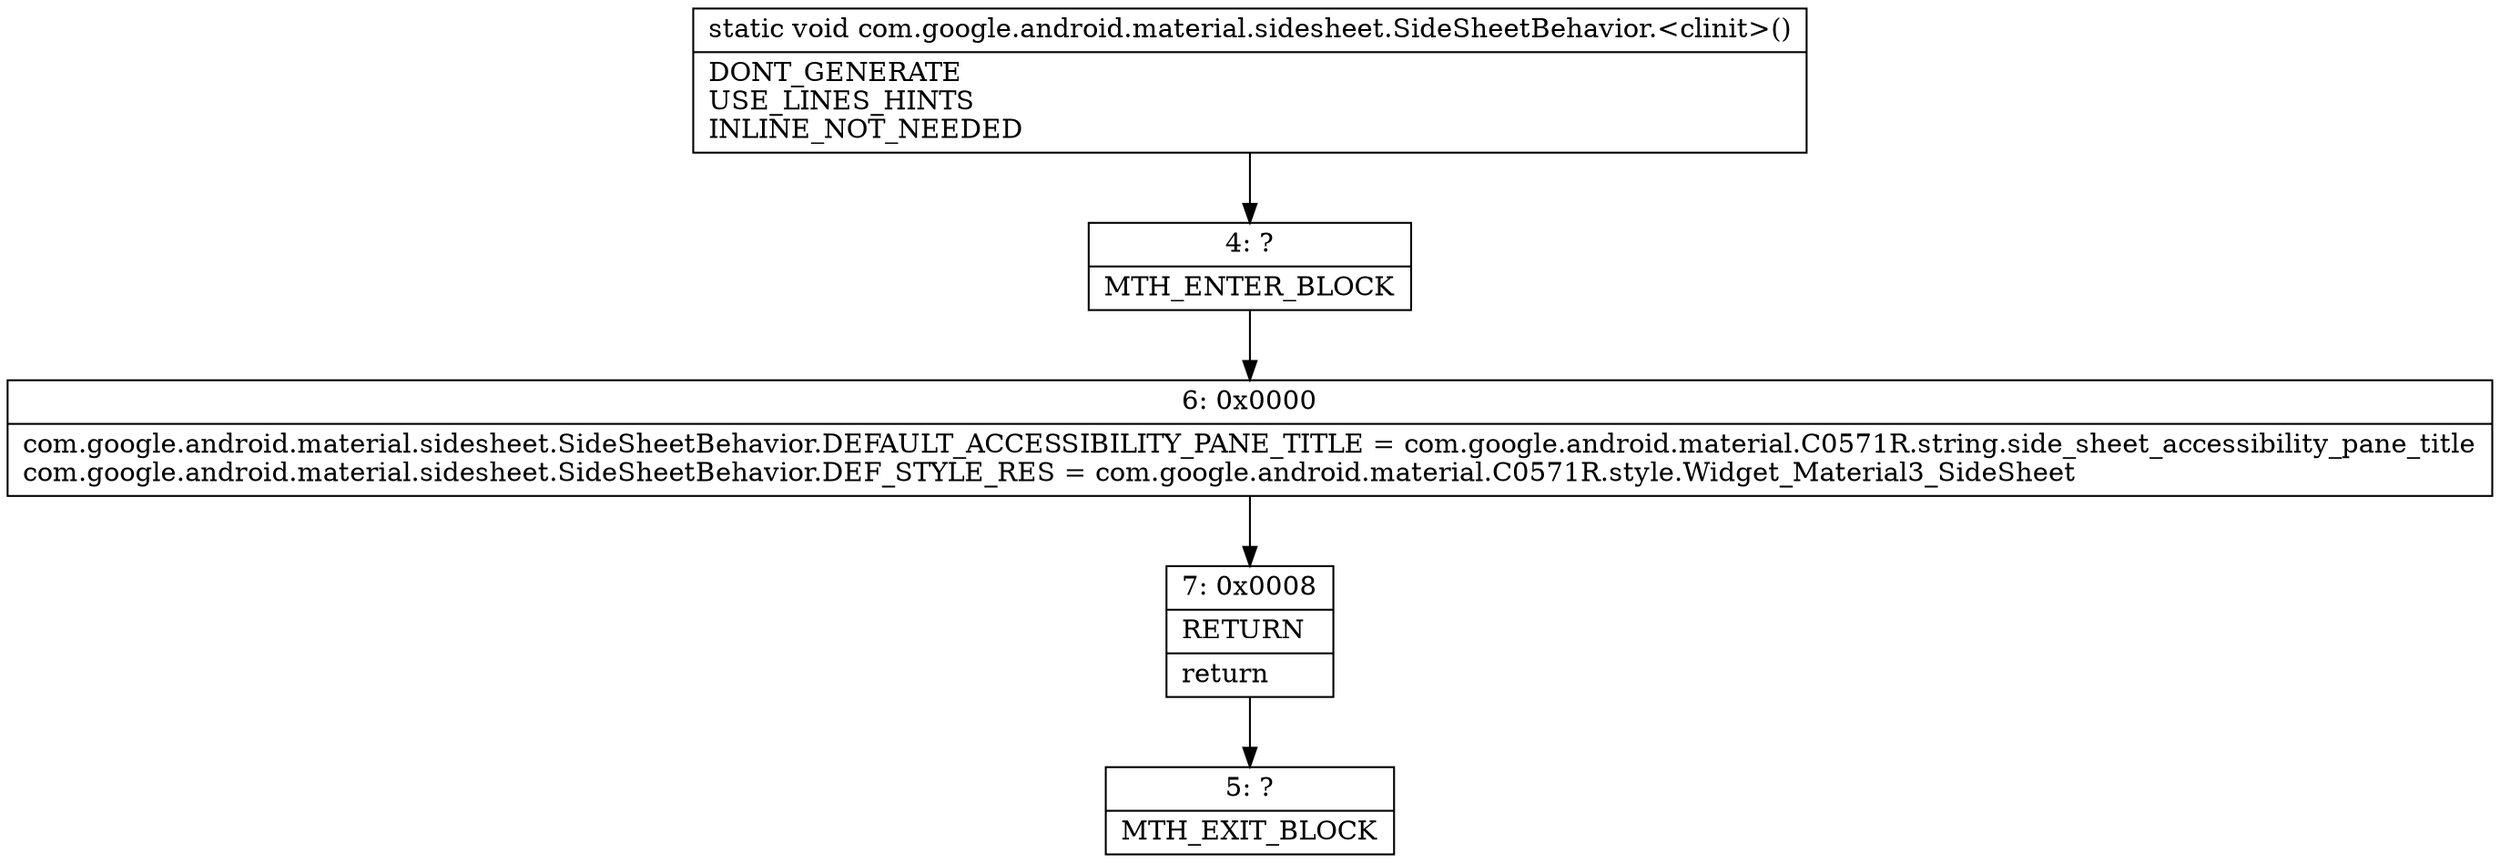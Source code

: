 digraph "CFG forcom.google.android.material.sidesheet.SideSheetBehavior.\<clinit\>()V" {
Node_4 [shape=record,label="{4\:\ ?|MTH_ENTER_BLOCK\l}"];
Node_6 [shape=record,label="{6\:\ 0x0000|com.google.android.material.sidesheet.SideSheetBehavior.DEFAULT_ACCESSIBILITY_PANE_TITLE = com.google.android.material.C0571R.string.side_sheet_accessibility_pane_title\lcom.google.android.material.sidesheet.SideSheetBehavior.DEF_STYLE_RES = com.google.android.material.C0571R.style.Widget_Material3_SideSheet\l}"];
Node_7 [shape=record,label="{7\:\ 0x0008|RETURN\l|return\l}"];
Node_5 [shape=record,label="{5\:\ ?|MTH_EXIT_BLOCK\l}"];
MethodNode[shape=record,label="{static void com.google.android.material.sidesheet.SideSheetBehavior.\<clinit\>()  | DONT_GENERATE\lUSE_LINES_HINTS\lINLINE_NOT_NEEDED\l}"];
MethodNode -> Node_4;Node_4 -> Node_6;
Node_6 -> Node_7;
Node_7 -> Node_5;
}

